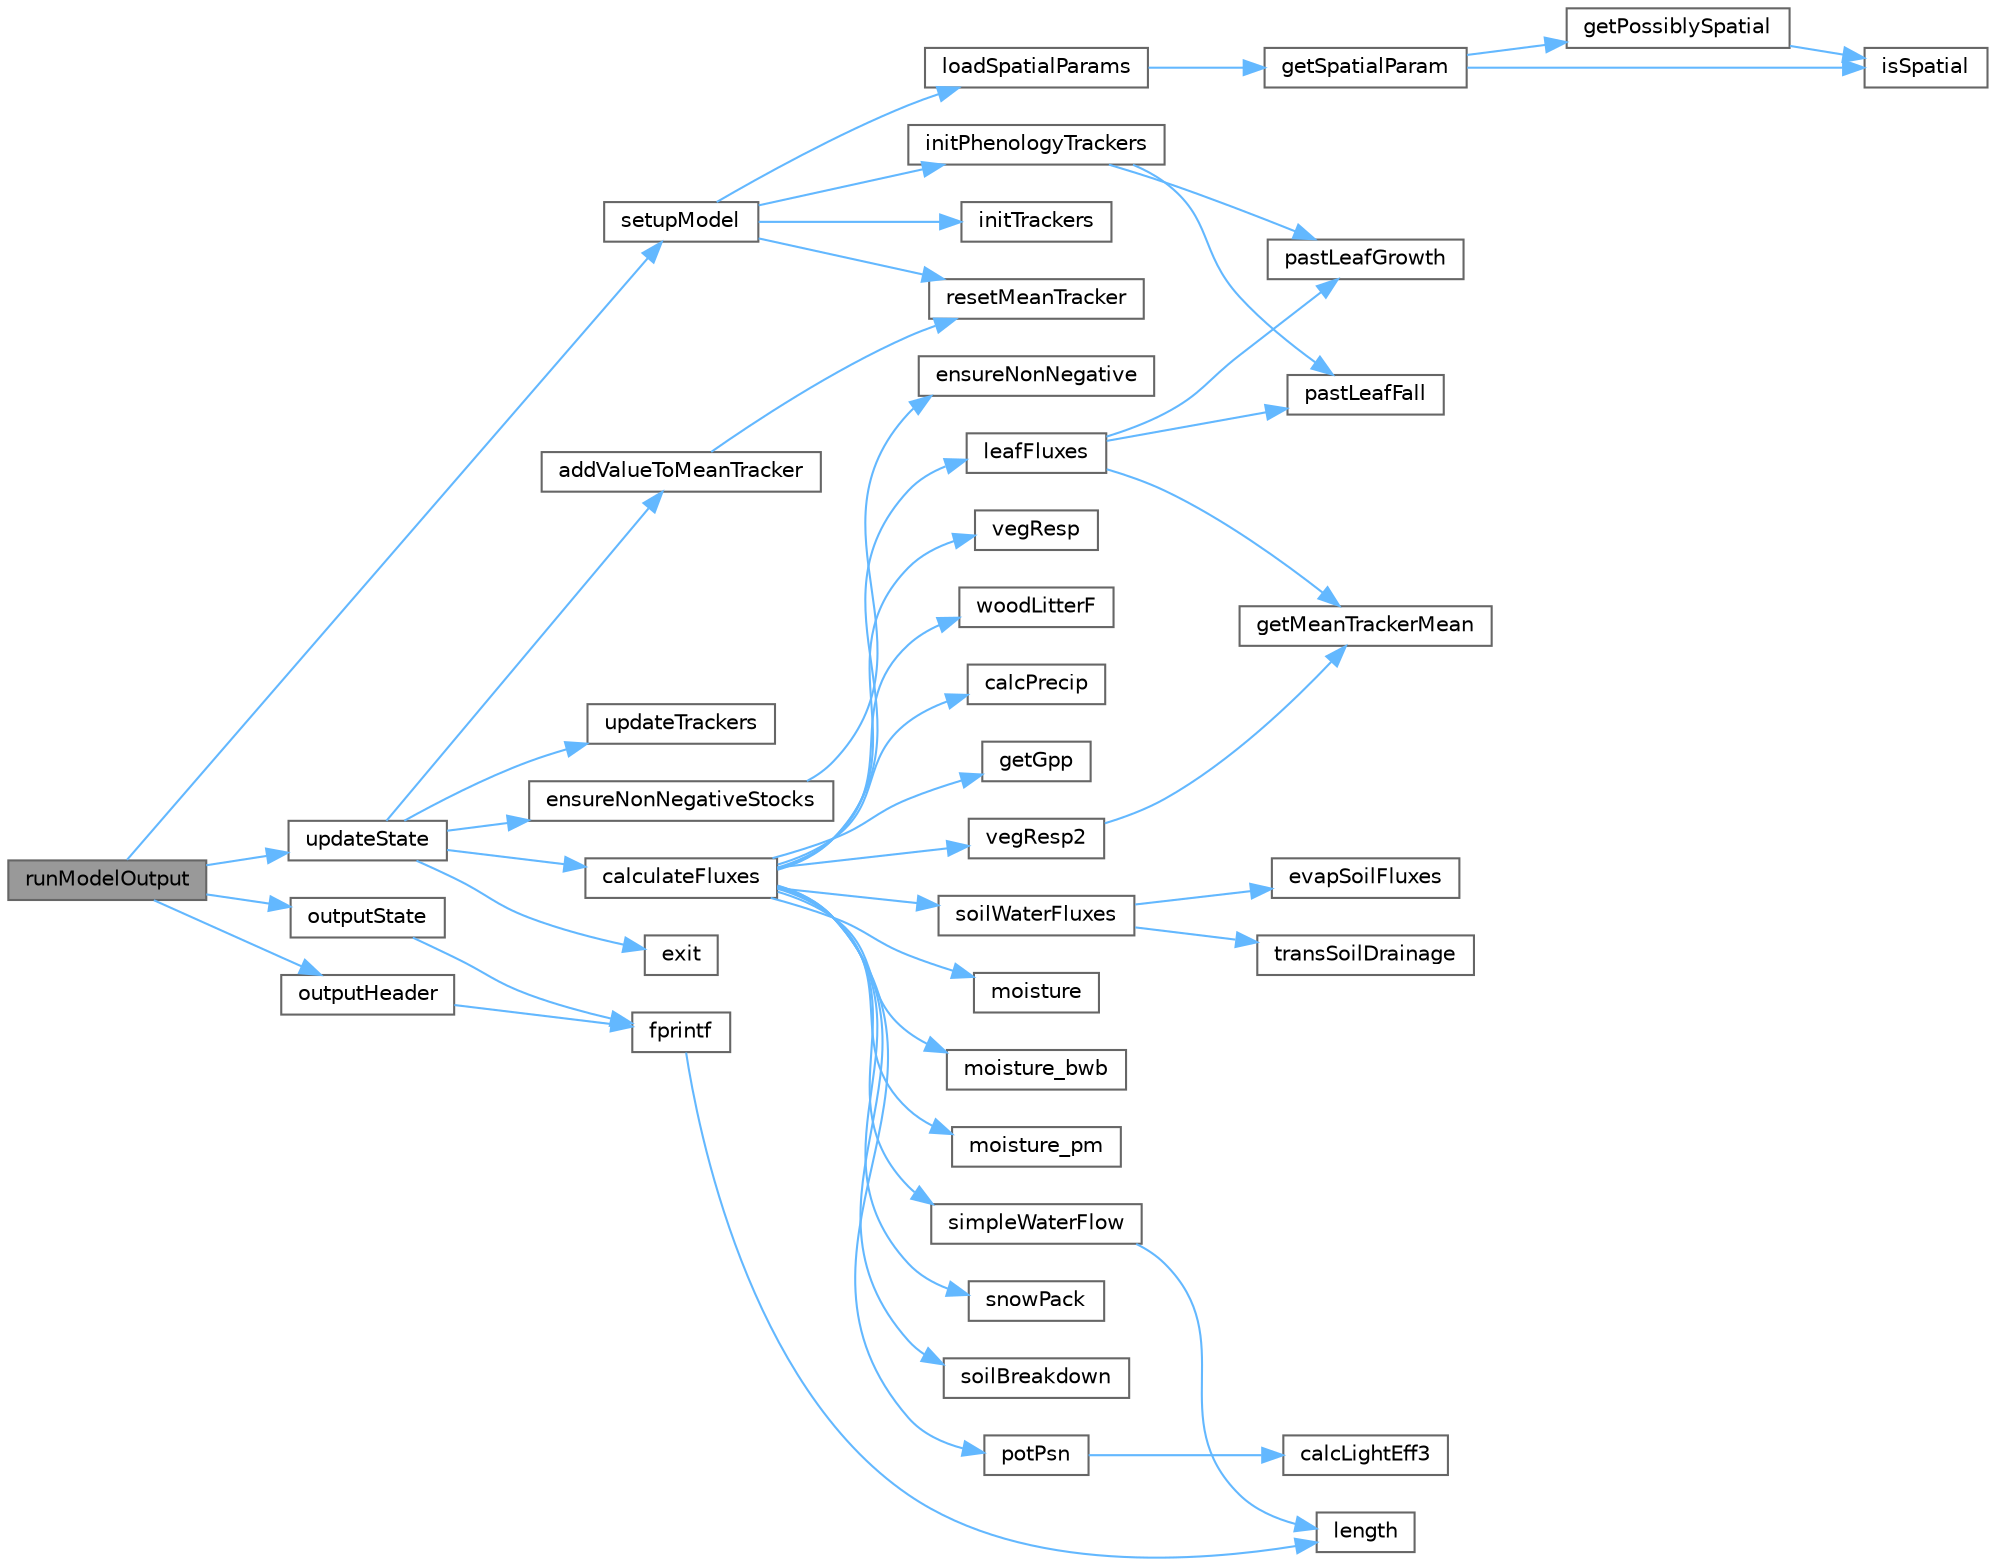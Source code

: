 digraph "runModelOutput"
{
 // LATEX_PDF_SIZE
  bgcolor="transparent";
  edge [fontname=Helvetica,fontsize=10,labelfontname=Helvetica,labelfontsize=10];
  node [fontname=Helvetica,fontsize=10,shape=box,height=0.2,width=0.4];
  rankdir="LR";
  Node1 [id="Node000001",label="runModelOutput",height=0.2,width=0.4,color="gray40", fillcolor="grey60", style="filled", fontcolor="black",tooltip=" "];
  Node1 -> Node2 [id="edge47_Node000001_Node000002",color="steelblue1",style="solid",tooltip=" "];
  Node2 [id="Node000002",label="outputHeader",height=0.2,width=0.4,color="grey40", fillcolor="white", style="filled",URL="$d7/d63/sipnetv_jan2007_8c.html#afe7a3ea0ba3ae1f21f777e75be954d88",tooltip=" "];
  Node2 -> Node3 [id="edge48_Node000002_Node000003",color="steelblue1",style="solid",tooltip=" "];
  Node3 [id="Node000003",label="fprintf",height=0.2,width=0.4,color="grey40", fillcolor="white", style="filled",URL="$db/d38/splitdata_8m.html#a1b55763cc205d6b6f157eefb24e20e4c",tooltip=" "];
  Node3 -> Node4 [id="edge49_Node000003_Node000004",color="steelblue1",style="solid",tooltip=" "];
  Node4 [id="Node000004",label="length",height=0.2,width=0.4,color="grey40", fillcolor="white", style="filled",URL="$d9/dce/daylen_8m.html#a86e0024c249e4a09333409ec56451e1e",tooltip=" "];
  Node1 -> Node5 [id="edge50_Node000001_Node000005",color="steelblue1",style="solid",tooltip=" "];
  Node5 [id="Node000005",label="outputState",height=0.2,width=0.4,color="grey40", fillcolor="white", style="filled",URL="$d7/d63/sipnetv_jan2007_8c.html#aafb7702a7e224d9e8402df7a2ca700b3",tooltip=" "];
  Node5 -> Node3 [id="edge51_Node000005_Node000003",color="steelblue1",style="solid",tooltip=" "];
  Node1 -> Node6 [id="edge52_Node000001_Node000006",color="steelblue1",style="solid",tooltip=" "];
  Node6 [id="Node000006",label="setupModel",height=0.2,width=0.4,color="grey40", fillcolor="white", style="filled",URL="$d7/d63/sipnetv_jan2007_8c.html#a0efad227d8e097ade293ef92ec87b26e",tooltip=" "];
  Node6 -> Node7 [id="edge53_Node000006_Node000007",color="steelblue1",style="solid",tooltip=" "];
  Node7 [id="Node000007",label="initPhenologyTrackers",height=0.2,width=0.4,color="grey40", fillcolor="white", style="filled",URL="$d7/d63/sipnetv_jan2007_8c.html#a5c7993de818df1e23101f7b5c7ae79b7",tooltip=" "];
  Node7 -> Node8 [id="edge54_Node000007_Node000008",color="steelblue1",style="solid",tooltip=" "];
  Node8 [id="Node000008",label="pastLeafFall",height=0.2,width=0.4,color="grey40", fillcolor="white", style="filled",URL="$d7/d63/sipnetv_jan2007_8c.html#a9d42469c8cdb3e676e1958c57da19547",tooltip=" "];
  Node7 -> Node9 [id="edge55_Node000007_Node000009",color="steelblue1",style="solid",tooltip=" "];
  Node9 [id="Node000009",label="pastLeafGrowth",height=0.2,width=0.4,color="grey40", fillcolor="white", style="filled",URL="$d7/d63/sipnetv_jan2007_8c.html#a629ee475c747e21157b6d448454d1647",tooltip=" "];
  Node6 -> Node10 [id="edge56_Node000006_Node000010",color="steelblue1",style="solid",tooltip=" "];
  Node10 [id="Node000010",label="initTrackers",height=0.2,width=0.4,color="grey40", fillcolor="white", style="filled",URL="$d7/d63/sipnetv_jan2007_8c.html#af9cf81e2509a32497ab85f75e1edcf9e",tooltip=" "];
  Node6 -> Node11 [id="edge57_Node000006_Node000011",color="steelblue1",style="solid",tooltip=" "];
  Node11 [id="Node000011",label="loadSpatialParams",height=0.2,width=0.4,color="grey40", fillcolor="white", style="filled",URL="$d7/dd8/_s_i_p_n_e_topts_in_2spatial_params_8c.html#ad416c787f51b053e50264b97cc56f425",tooltip=" "];
  Node11 -> Node12 [id="edge58_Node000011_Node000012",color="steelblue1",style="solid",tooltip=" "];
  Node12 [id="Node000012",label="getSpatialParam",height=0.2,width=0.4,color="grey40", fillcolor="white", style="filled",URL="$d7/dd8/_s_i_p_n_e_topts_in_2spatial_params_8c.html#ac941eee725b3734909015835a7cad499",tooltip=" "];
  Node12 -> Node13 [id="edge59_Node000012_Node000013",color="steelblue1",style="solid",tooltip=" "];
  Node13 [id="Node000013",label="getPossiblySpatial",height=0.2,width=0.4,color="grey40", fillcolor="white", style="filled",URL="$d7/dd8/_s_i_p_n_e_topts_in_2spatial_params_8c.html#ace067e115166bd724ba5081dbf1f6f27",tooltip=" "];
  Node13 -> Node14 [id="edge60_Node000013_Node000014",color="steelblue1",style="solid",tooltip=" "];
  Node14 [id="Node000014",label="isSpatial",height=0.2,width=0.4,color="grey40", fillcolor="white", style="filled",URL="$d7/dd8/_s_i_p_n_e_topts_in_2spatial_params_8c.html#ae99fa2266ffe4ed506690f3cf382e26e",tooltip=" "];
  Node12 -> Node14 [id="edge61_Node000012_Node000014",color="steelblue1",style="solid",tooltip=" "];
  Node6 -> Node15 [id="edge62_Node000006_Node000015",color="steelblue1",style="solid",tooltip=" "];
  Node15 [id="Node000015",label="resetMeanTracker",height=0.2,width=0.4,color="grey40", fillcolor="white", style="filled",URL="$d5/d1f/runmean_8c.html#aafa097eaf82986761f1920d2a1ed2457",tooltip=" "];
  Node1 -> Node16 [id="edge63_Node000001_Node000016",color="steelblue1",style="solid",tooltip=" "];
  Node16 [id="Node000016",label="updateState",height=0.2,width=0.4,color="grey40", fillcolor="white", style="filled",URL="$d7/d63/sipnetv_jan2007_8c.html#aa5dabf4a89c5e3410a829e6a3d042c1f",tooltip=" "];
  Node16 -> Node17 [id="edge64_Node000016_Node000017",color="steelblue1",style="solid",tooltip=" "];
  Node17 [id="Node000017",label="addValueToMeanTracker",height=0.2,width=0.4,color="grey40", fillcolor="white", style="filled",URL="$d5/d1f/runmean_8c.html#a3b3e682c43d0a347c6eaf7de4cb68a16",tooltip=" "];
  Node17 -> Node15 [id="edge65_Node000017_Node000015",color="steelblue1",style="solid",tooltip=" "];
  Node16 -> Node18 [id="edge66_Node000016_Node000018",color="steelblue1",style="solid",tooltip=" "];
  Node18 [id="Node000018",label="calculateFluxes",height=0.2,width=0.4,color="grey40", fillcolor="white", style="filled",URL="$d7/d63/sipnetv_jan2007_8c.html#a8938f698e8ab7e67b5793587b3030f09",tooltip=" "];
  Node18 -> Node19 [id="edge67_Node000018_Node000019",color="steelblue1",style="solid",tooltip=" "];
  Node19 [id="Node000019",label="calcPrecip",height=0.2,width=0.4,color="grey40", fillcolor="white", style="filled",URL="$d7/d63/sipnetv_jan2007_8c.html#a74d1f0563b41ce09b39c84d512f660f3",tooltip=" "];
  Node18 -> Node20 [id="edge68_Node000018_Node000020",color="steelblue1",style="solid",tooltip=" "];
  Node20 [id="Node000020",label="getGpp",height=0.2,width=0.4,color="grey40", fillcolor="white", style="filled",URL="$d7/d63/sipnetv_jan2007_8c.html#a8c2f0ba72fdaae9e3836745acd5fc7eb",tooltip=" "];
  Node18 -> Node21 [id="edge69_Node000018_Node000021",color="steelblue1",style="solid",tooltip=" "];
  Node21 [id="Node000021",label="leafFluxes",height=0.2,width=0.4,color="grey40", fillcolor="white", style="filled",URL="$d7/d63/sipnetv_jan2007_8c.html#a3141adc9db6e20c6bdb1a11f7d779d1b",tooltip=" "];
  Node21 -> Node22 [id="edge70_Node000021_Node000022",color="steelblue1",style="solid",tooltip=" "];
  Node22 [id="Node000022",label="getMeanTrackerMean",height=0.2,width=0.4,color="grey40", fillcolor="white", style="filled",URL="$d5/d1f/runmean_8c.html#aee80c094e5cc8830c70fd93fa14bb102",tooltip=" "];
  Node21 -> Node8 [id="edge71_Node000021_Node000008",color="steelblue1",style="solid",tooltip=" "];
  Node21 -> Node9 [id="edge72_Node000021_Node000009",color="steelblue1",style="solid",tooltip=" "];
  Node18 -> Node23 [id="edge73_Node000018_Node000023",color="steelblue1",style="solid",tooltip=" "];
  Node23 [id="Node000023",label="moisture",height=0.2,width=0.4,color="grey40", fillcolor="white", style="filled",URL="$d7/d63/sipnetv_jan2007_8c.html#ae1cde3b069d0958828a9739fd94755db",tooltip=" "];
  Node18 -> Node24 [id="edge74_Node000018_Node000024",color="steelblue1",style="solid",tooltip=" "];
  Node24 [id="Node000024",label="moisture_bwb",height=0.2,width=0.4,color="grey40", fillcolor="white", style="filled",URL="$d7/d63/sipnetv_jan2007_8c.html#acc279bdd0b02c482eb0676a2db7513dd",tooltip=" "];
  Node18 -> Node25 [id="edge75_Node000018_Node000025",color="steelblue1",style="solid",tooltip=" "];
  Node25 [id="Node000025",label="moisture_pm",height=0.2,width=0.4,color="grey40", fillcolor="white", style="filled",URL="$d7/d63/sipnetv_jan2007_8c.html#af660487faf0711964c061ed1cac6005f",tooltip=" "];
  Node18 -> Node26 [id="edge76_Node000018_Node000026",color="steelblue1",style="solid",tooltip=" "];
  Node26 [id="Node000026",label="potPsn",height=0.2,width=0.4,color="grey40", fillcolor="white", style="filled",URL="$d7/d63/sipnetv_jan2007_8c.html#a23a1722243c28c71c4f684cf6534fb9f",tooltip=" "];
  Node26 -> Node27 [id="edge77_Node000026_Node000027",color="steelblue1",style="solid",tooltip=" "];
  Node27 [id="Node000027",label="calcLightEff3",height=0.2,width=0.4,color="grey40", fillcolor="white", style="filled",URL="$d7/d63/sipnetv_jan2007_8c.html#a534e01f1f469ee1b8bcccb84dea2e017",tooltip=" "];
  Node18 -> Node28 [id="edge78_Node000018_Node000028",color="steelblue1",style="solid",tooltip=" "];
  Node28 [id="Node000028",label="simpleWaterFlow",height=0.2,width=0.4,color="grey40", fillcolor="white", style="filled",URL="$d7/d63/sipnetv_jan2007_8c.html#a8760c2d181a729bf56e8372445b33aab",tooltip=" "];
  Node28 -> Node4 [id="edge79_Node000028_Node000004",color="steelblue1",style="solid",tooltip=" "];
  Node18 -> Node29 [id="edge80_Node000018_Node000029",color="steelblue1",style="solid",tooltip=" "];
  Node29 [id="Node000029",label="snowPack",height=0.2,width=0.4,color="grey40", fillcolor="white", style="filled",URL="$d7/d63/sipnetv_jan2007_8c.html#a316ac45bcdc2d3372761d43e597874ab",tooltip=" "];
  Node18 -> Node30 [id="edge81_Node000018_Node000030",color="steelblue1",style="solid",tooltip=" "];
  Node30 [id="Node000030",label="soilBreakdown",height=0.2,width=0.4,color="grey40", fillcolor="white", style="filled",URL="$d7/d63/sipnetv_jan2007_8c.html#a6b82287932679ebd632dd4c7baaf6f7e",tooltip=" "];
  Node18 -> Node31 [id="edge82_Node000018_Node000031",color="steelblue1",style="solid",tooltip=" "];
  Node31 [id="Node000031",label="soilWaterFluxes",height=0.2,width=0.4,color="grey40", fillcolor="white", style="filled",URL="$d7/d63/sipnetv_jan2007_8c.html#a397c7c05612189c254b1186783c77676",tooltip=" "];
  Node31 -> Node32 [id="edge83_Node000031_Node000032",color="steelblue1",style="solid",tooltip=" "];
  Node32 [id="Node000032",label="evapSoilFluxes",height=0.2,width=0.4,color="grey40", fillcolor="white", style="filled",URL="$d7/d63/sipnetv_jan2007_8c.html#a77c5d30cbb6d679e52a99eff1f712641",tooltip=" "];
  Node31 -> Node33 [id="edge84_Node000031_Node000033",color="steelblue1",style="solid",tooltip=" "];
  Node33 [id="Node000033",label="transSoilDrainage",height=0.2,width=0.4,color="grey40", fillcolor="white", style="filled",URL="$d7/d63/sipnetv_jan2007_8c.html#ae0e1d9ee4d9eb24f862611ec4a89e797",tooltip=" "];
  Node18 -> Node34 [id="edge85_Node000018_Node000034",color="steelblue1",style="solid",tooltip=" "];
  Node34 [id="Node000034",label="vegResp",height=0.2,width=0.4,color="grey40", fillcolor="white", style="filled",URL="$d7/d63/sipnetv_jan2007_8c.html#a2d6b40f90dd338910f832524445b6c52",tooltip=" "];
  Node18 -> Node35 [id="edge86_Node000018_Node000035",color="steelblue1",style="solid",tooltip=" "];
  Node35 [id="Node000035",label="vegResp2",height=0.2,width=0.4,color="grey40", fillcolor="white", style="filled",URL="$d7/d63/sipnetv_jan2007_8c.html#a750b724612dc74c3876dff1a08c05793",tooltip=" "];
  Node35 -> Node22 [id="edge87_Node000035_Node000022",color="steelblue1",style="solid",tooltip=" "];
  Node18 -> Node36 [id="edge88_Node000018_Node000036",color="steelblue1",style="solid",tooltip=" "];
  Node36 [id="Node000036",label="woodLitterF",height=0.2,width=0.4,color="grey40", fillcolor="white", style="filled",URL="$d7/d63/sipnetv_jan2007_8c.html#a4fa75755604d209a86f737ba875af952",tooltip=" "];
  Node16 -> Node37 [id="edge89_Node000016_Node000037",color="steelblue1",style="solid",tooltip=" "];
  Node37 [id="Node000037",label="ensureNonNegativeStocks",height=0.2,width=0.4,color="grey40", fillcolor="white", style="filled",URL="$d7/d63/sipnetv_jan2007_8c.html#a4b4f01208ed83dd71fd4de4193024692",tooltip=" "];
  Node37 -> Node38 [id="edge90_Node000037_Node000038",color="steelblue1",style="solid",tooltip=" "];
  Node38 [id="Node000038",label="ensureNonNegative",height=0.2,width=0.4,color="grey40", fillcolor="white", style="filled",URL="$d7/d63/sipnetv_jan2007_8c.html#ac9b31a3b89b0fd8bcca50ded6c094e14",tooltip=" "];
  Node16 -> Node39 [id="edge91_Node000016_Node000039",color="steelblue1",style="solid",tooltip=" "];
  Node39 [id="Node000039",label="exit",height=0.2,width=0.4,color="grey40", fillcolor="white", style="filled",URL="$da/d39/exit_handler_8c.html#a7b17e5913b7dff48eec9ba3976ccfd3c",tooltip=" "];
  Node16 -> Node40 [id="edge92_Node000016_Node000040",color="steelblue1",style="solid",tooltip=" "];
  Node40 [id="Node000040",label="updateTrackers",height=0.2,width=0.4,color="grey40", fillcolor="white", style="filled",URL="$d7/d63/sipnetv_jan2007_8c.html#a8b7178c18acaf22dffc942561473d6bb",tooltip=" "];
}
